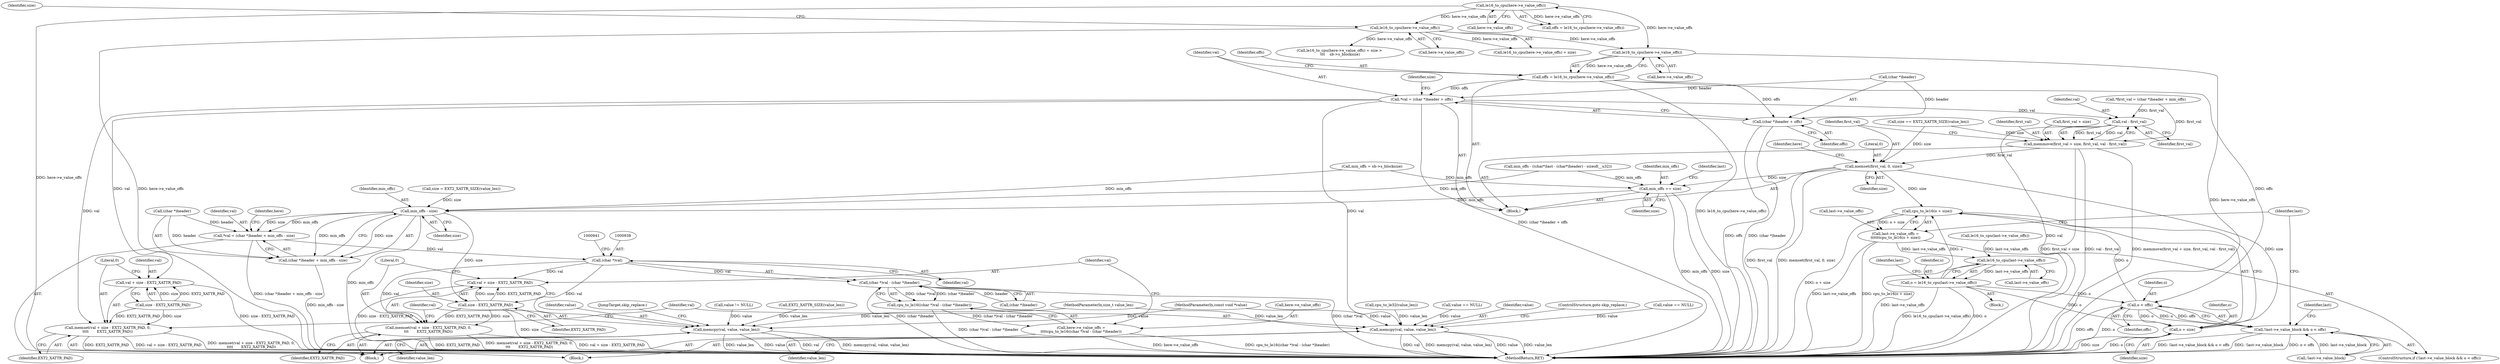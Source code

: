digraph "0_linux_be0726d33cb8f411945884664924bed3cb8c70ee_10@pointer" {
"1000762" [label="(Call,le16_to_cpu(here->e_value_offs))"];
"1000501" [label="(Call,le16_to_cpu(here->e_value_offs))"];
"1000323" [label="(Call,le16_to_cpu(here->e_value_offs))"];
"1000760" [label="(Call,offs = le16_to_cpu(here->e_value_offs))"];
"1000767" [label="(Call,*val = (char *)header + offs)"];
"1000794" [label="(Call,memset(val + size - EXT2_XATTR_PAD, 0,\n\t\t\t\t       EXT2_XATTR_PAD))"];
"1000795" [label="(Call,val + size - EXT2_XATTR_PAD)"];
"1000802" [label="(Call,memcpy(val, value, value_len))"];
"1000812" [label="(Call,val - first_val)"];
"1000807" [label="(Call,memmove(first_val + size, first_val, val - first_val))"];
"1000815" [label="(Call,memset(first_val, 0, size))"];
"1000824" [label="(Call,min_offs += size)"];
"1000928" [label="(Call,min_offs - size)"];
"1000922" [label="(Call,*val = (char *)header + min_offs - size)"];
"1000937" [label="(Call,(char *)val)"];
"1000936" [label="(Call,(char *)val - (char *)header)"];
"1000935" [label="(Call,cpu_to_le16((char *)val - (char *)header))"];
"1000931" [label="(Call,here->e_value_offs =\n\t\t\t\tcpu_to_le16((char *)val - (char *)header))"];
"1000943" [label="(Call,memset(val + size - EXT2_XATTR_PAD, 0,\n\t\t\t       EXT2_XATTR_PAD))"];
"1000944" [label="(Call,val + size - EXT2_XATTR_PAD)"];
"1000951" [label="(Call,memcpy(val, value, value_len))"];
"1000924" [label="(Call,(char *)header + min_offs - size)"];
"1000946" [label="(Call,size - EXT2_XATTR_PAD)"];
"1000858" [label="(Call,cpu_to_le16(o + size))"];
"1000854" [label="(Call,last->e_value_offs =\n\t\t\t\t\t\tcpu_to_le16(o + size))"];
"1000841" [label="(Call,le16_to_cpu(last->e_value_offs))"];
"1000839" [label="(Call,o = le16_to_cpu(last->e_value_offs))"];
"1000851" [label="(Call,o < offs)"];
"1000846" [label="(Call,!last->e_value_block && o < offs)"];
"1000859" [label="(Call,o + size)"];
"1000769" [label="(Call,(char *)header + offs)"];
"1000849" [label="(Identifier,last)"];
"1000499" [label="(Call,le16_to_cpu(here->e_value_offs) + size > \n\t\t\t    sb->s_blocksize)"];
"1000801" [label="(Identifier,EXT2_XATTR_PAD)"];
"1000944" [label="(Call,val + size - EXT2_XATTR_PAD)"];
"1000924" [label="(Call,(char *)header + min_offs - size)"];
"1000828" [label="(Identifier,last)"];
"1000936" [label="(Call,(char *)val - (char *)header)"];
"1000750" [label="(Block,)"];
"1000806" [label="(ControlStructure,goto skip_replace;)"];
"1000851" [label="(Call,o < offs)"];
"1000858" [label="(Call,cpu_to_le16(o + size))"];
"1000953" [label="(Identifier,value)"];
"1000847" [label="(Call,!last->e_value_block)"];
"1000861" [label="(Identifier,size)"];
"1000939" [label="(Identifier,val)"];
"1000855" [label="(Call,last->e_value_offs)"];
"1000955" [label="(JumpTarget,skip_replace:)"];
"1000465" [label="(Call,value == NULL)"];
"1000762" [label="(Call,le16_to_cpu(here->e_value_offs))"];
"1000818" [label="(Identifier,size)"];
"1000761" [label="(Identifier,offs)"];
"1000951" [label="(Call,memcpy(val, value, value_len))"];
"1000923" [label="(Identifier,val)"];
"1000937" [label="(Call,(char *)val)"];
"1000945" [label="(Identifier,val)"];
"1000925" [label="(Call,(char *)header)"];
"1000950" [label="(Identifier,EXT2_XATTR_PAD)"];
"1000932" [label="(Call,here->e_value_offs)"];
"1000952" [label="(Identifier,val)"];
"1000943" [label="(Call,memset(val + size - EXT2_XATTR_PAD, 0,\n\t\t\t       EXT2_XATTR_PAD))"];
"1000922" [label="(Call,*val = (char *)header + min_offs - size)"];
"1000813" [label="(Identifier,val)"];
"1000502" [label="(Call,here->e_value_offs)"];
"1000933" [label="(Identifier,here)"];
"1000935" [label="(Call,cpu_to_le16((char *)val - (char *)header))"];
"1000783" [label="(Call,size == EXT2_XATTR_SIZE(value_len))"];
"1000767" [label="(Call,*val = (char *)header + offs)"];
"1000903" [label="(Call,value != NULL)"];
"1000853" [label="(Identifier,offs)"];
"1000860" [label="(Identifier,o)"];
"1000821" [label="(Identifier,here)"];
"1000811" [label="(Identifier,first_val)"];
"1000769" [label="(Call,(char *)header + offs)"];
"1000919" [label="(Call,EXT2_XATTR_SIZE(value_len))"];
"1000323" [label="(Call,le16_to_cpu(here->e_value_offs))"];
"1000773" [label="(Identifier,offs)"];
"1000796" [label="(Identifier,val)"];
"1000814" [label="(Identifier,first_val)"];
"1000808" [label="(Call,first_val + size)"];
"1000854" [label="(Call,last->e_value_offs =\n\t\t\t\t\t\tcpu_to_le16(o + size))"];
"1000501" [label="(Call,le16_to_cpu(here->e_value_offs))"];
"1000841" [label="(Call,le16_to_cpu(last->e_value_offs))"];
"1000840" [label="(Identifier,o)"];
"1000805" [label="(Identifier,value_len)"];
"1000419" [label="(Call,min_offs - ((char*)last - (char*)header) - sizeof(__u32))"];
"1000846" [label="(Call,!last->e_value_block && o < offs)"];
"1000763" [label="(Call,here->e_value_offs)"];
"1000803" [label="(Identifier,val)"];
"1000768" [label="(Identifier,val)"];
"1000500" [label="(Call,le16_to_cpu(here->e_value_offs) + size)"];
"1000931" [label="(Call,here->e_value_offs =\n\t\t\t\tcpu_to_le16((char *)val - (char *)header))"];
"1000760" [label="(Call,offs = le16_to_cpu(here->e_value_offs))"];
"1000795" [label="(Call,val + size - EXT2_XATTR_PAD)"];
"1000915" [label="(Block,)"];
"1000802" [label="(Call,memcpy(val, value, value_len))"];
"1000845" [label="(ControlStructure,if (!last->e_value_block && o < offs))"];
"1000946" [label="(Call,size - EXT2_XATTR_PAD)"];
"1000130" [label="(MethodParameterIn,size_t value_len)"];
"1000505" [label="(Identifier,size)"];
"1000824" [label="(Call,min_offs += size)"];
"1000825" [label="(Identifier,min_offs)"];
"1000929" [label="(Identifier,min_offs)"];
"1000800" [label="(Literal,0)"];
"1000842" [label="(Call,last->e_value_offs)"];
"1000930" [label="(Identifier,size)"];
"1000403" [label="(Call,le16_to_cpu(last->e_value_offs))"];
"1000792" [label="(Call,cpu_to_le32(value_len))"];
"1000859" [label="(Call,o + size)"];
"1000928" [label="(Call,min_offs - size)"];
"1000812" [label="(Call,val - first_val)"];
"1000752" [label="(Call,*first_val = (char *)header + min_offs)"];
"1000787" [label="(Block,)"];
"1000816" [label="(Identifier,first_val)"];
"1000815" [label="(Call,memset(first_val, 0, size))"];
"1000770" [label="(Call,(char *)header)"];
"1000776" [label="(Identifier,size)"];
"1000954" [label="(Identifier,value_len)"];
"1000324" [label="(Call,here->e_value_offs)"];
"1000817" [label="(Literal,0)"];
"1000948" [label="(Identifier,EXT2_XATTR_PAD)"];
"1000797" [label="(Call,size - EXT2_XATTR_PAD)"];
"1000807" [label="(Call,memmove(first_val + size, first_val, val - first_val))"];
"1000839" [label="(Call,o = le16_to_cpu(last->e_value_offs))"];
"1001019" [label="(MethodReturn,RET)"];
"1000917" [label="(Call,size = EXT2_XATTR_SIZE(value_len))"];
"1000949" [label="(Literal,0)"];
"1000794" [label="(Call,memset(val + size - EXT2_XATTR_PAD, 0,\n\t\t\t\t       EXT2_XATTR_PAD))"];
"1000152" [label="(Call,min_offs = sb->s_blocksize)"];
"1000852" [label="(Identifier,o)"];
"1000173" [label="(Call,value == NULL)"];
"1000826" [label="(Identifier,size)"];
"1000940" [label="(Call,(char *)header)"];
"1000804" [label="(Identifier,value)"];
"1000129" [label="(MethodParameterIn,const void *value)"];
"1000321" [label="(Call,offs = le16_to_cpu(here->e_value_offs))"];
"1000947" [label="(Identifier,size)"];
"1000837" [label="(Block,)"];
"1000856" [label="(Identifier,last)"];
"1000863" [label="(Identifier,last)"];
"1000762" -> "1000760"  [label="AST: "];
"1000762" -> "1000763"  [label="CFG: "];
"1000763" -> "1000762"  [label="AST: "];
"1000760" -> "1000762"  [label="CFG: "];
"1000762" -> "1001019"  [label="DDG: here->e_value_offs"];
"1000762" -> "1000760"  [label="DDG: here->e_value_offs"];
"1000501" -> "1000762"  [label="DDG: here->e_value_offs"];
"1000323" -> "1000762"  [label="DDG: here->e_value_offs"];
"1000501" -> "1000500"  [label="AST: "];
"1000501" -> "1000502"  [label="CFG: "];
"1000502" -> "1000501"  [label="AST: "];
"1000505" -> "1000501"  [label="CFG: "];
"1000501" -> "1001019"  [label="DDG: here->e_value_offs"];
"1000501" -> "1000499"  [label="DDG: here->e_value_offs"];
"1000501" -> "1000500"  [label="DDG: here->e_value_offs"];
"1000323" -> "1000501"  [label="DDG: here->e_value_offs"];
"1000323" -> "1000321"  [label="AST: "];
"1000323" -> "1000324"  [label="CFG: "];
"1000324" -> "1000323"  [label="AST: "];
"1000321" -> "1000323"  [label="CFG: "];
"1000323" -> "1001019"  [label="DDG: here->e_value_offs"];
"1000323" -> "1000321"  [label="DDG: here->e_value_offs"];
"1000760" -> "1000750"  [label="AST: "];
"1000761" -> "1000760"  [label="AST: "];
"1000768" -> "1000760"  [label="CFG: "];
"1000760" -> "1001019"  [label="DDG: le16_to_cpu(here->e_value_offs)"];
"1000760" -> "1000767"  [label="DDG: offs"];
"1000760" -> "1000769"  [label="DDG: offs"];
"1000760" -> "1000851"  [label="DDG: offs"];
"1000767" -> "1000750"  [label="AST: "];
"1000767" -> "1000769"  [label="CFG: "];
"1000768" -> "1000767"  [label="AST: "];
"1000769" -> "1000767"  [label="AST: "];
"1000776" -> "1000767"  [label="CFG: "];
"1000767" -> "1001019"  [label="DDG: (char *)header + offs"];
"1000770" -> "1000767"  [label="DDG: header"];
"1000767" -> "1000794"  [label="DDG: val"];
"1000767" -> "1000795"  [label="DDG: val"];
"1000767" -> "1000802"  [label="DDG: val"];
"1000767" -> "1000812"  [label="DDG: val"];
"1000794" -> "1000787"  [label="AST: "];
"1000794" -> "1000801"  [label="CFG: "];
"1000795" -> "1000794"  [label="AST: "];
"1000800" -> "1000794"  [label="AST: "];
"1000801" -> "1000794"  [label="AST: "];
"1000803" -> "1000794"  [label="CFG: "];
"1000794" -> "1001019"  [label="DDG: val + size - EXT2_XATTR_PAD"];
"1000794" -> "1001019"  [label="DDG: memset(val + size - EXT2_XATTR_PAD, 0,\n\t\t\t\t       EXT2_XATTR_PAD)"];
"1000794" -> "1001019"  [label="DDG: EXT2_XATTR_PAD"];
"1000797" -> "1000794"  [label="DDG: size"];
"1000797" -> "1000794"  [label="DDG: EXT2_XATTR_PAD"];
"1000795" -> "1000797"  [label="CFG: "];
"1000796" -> "1000795"  [label="AST: "];
"1000797" -> "1000795"  [label="AST: "];
"1000800" -> "1000795"  [label="CFG: "];
"1000795" -> "1001019"  [label="DDG: size - EXT2_XATTR_PAD"];
"1000797" -> "1000795"  [label="DDG: size"];
"1000797" -> "1000795"  [label="DDG: EXT2_XATTR_PAD"];
"1000802" -> "1000787"  [label="AST: "];
"1000802" -> "1000805"  [label="CFG: "];
"1000803" -> "1000802"  [label="AST: "];
"1000804" -> "1000802"  [label="AST: "];
"1000805" -> "1000802"  [label="AST: "];
"1000806" -> "1000802"  [label="CFG: "];
"1000802" -> "1001019"  [label="DDG: value_len"];
"1000802" -> "1001019"  [label="DDG: val"];
"1000802" -> "1001019"  [label="DDG: memcpy(val, value, value_len)"];
"1000802" -> "1001019"  [label="DDG: value"];
"1000173" -> "1000802"  [label="DDG: value"];
"1000465" -> "1000802"  [label="DDG: value"];
"1000129" -> "1000802"  [label="DDG: value"];
"1000792" -> "1000802"  [label="DDG: value_len"];
"1000130" -> "1000802"  [label="DDG: value_len"];
"1000812" -> "1000807"  [label="AST: "];
"1000812" -> "1000814"  [label="CFG: "];
"1000813" -> "1000812"  [label="AST: "];
"1000814" -> "1000812"  [label="AST: "];
"1000807" -> "1000812"  [label="CFG: "];
"1000812" -> "1001019"  [label="DDG: val"];
"1000812" -> "1000807"  [label="DDG: first_val"];
"1000812" -> "1000807"  [label="DDG: val"];
"1000752" -> "1000812"  [label="DDG: first_val"];
"1000807" -> "1000750"  [label="AST: "];
"1000808" -> "1000807"  [label="AST: "];
"1000811" -> "1000807"  [label="AST: "];
"1000816" -> "1000807"  [label="CFG: "];
"1000807" -> "1001019"  [label="DDG: memmove(first_val + size, first_val, val - first_val)"];
"1000807" -> "1001019"  [label="DDG: first_val + size"];
"1000807" -> "1001019"  [label="DDG: val - first_val"];
"1000752" -> "1000807"  [label="DDG: first_val"];
"1000783" -> "1000807"  [label="DDG: size"];
"1000807" -> "1000815"  [label="DDG: first_val"];
"1000815" -> "1000750"  [label="AST: "];
"1000815" -> "1000818"  [label="CFG: "];
"1000816" -> "1000815"  [label="AST: "];
"1000817" -> "1000815"  [label="AST: "];
"1000818" -> "1000815"  [label="AST: "];
"1000821" -> "1000815"  [label="CFG: "];
"1000815" -> "1001019"  [label="DDG: first_val"];
"1000815" -> "1001019"  [label="DDG: memset(first_val, 0, size)"];
"1000783" -> "1000815"  [label="DDG: size"];
"1000815" -> "1000824"  [label="DDG: size"];
"1000815" -> "1000858"  [label="DDG: size"];
"1000815" -> "1000859"  [label="DDG: size"];
"1000824" -> "1000750"  [label="AST: "];
"1000824" -> "1000826"  [label="CFG: "];
"1000825" -> "1000824"  [label="AST: "];
"1000826" -> "1000824"  [label="AST: "];
"1000828" -> "1000824"  [label="CFG: "];
"1000824" -> "1001019"  [label="DDG: size"];
"1000824" -> "1001019"  [label="DDG: min_offs"];
"1000419" -> "1000824"  [label="DDG: min_offs"];
"1000152" -> "1000824"  [label="DDG: min_offs"];
"1000824" -> "1000928"  [label="DDG: min_offs"];
"1000928" -> "1000924"  [label="AST: "];
"1000928" -> "1000930"  [label="CFG: "];
"1000929" -> "1000928"  [label="AST: "];
"1000930" -> "1000928"  [label="AST: "];
"1000924" -> "1000928"  [label="CFG: "];
"1000928" -> "1001019"  [label="DDG: min_offs"];
"1000928" -> "1000922"  [label="DDG: min_offs"];
"1000928" -> "1000922"  [label="DDG: size"];
"1000928" -> "1000924"  [label="DDG: min_offs"];
"1000928" -> "1000924"  [label="DDG: size"];
"1000419" -> "1000928"  [label="DDG: min_offs"];
"1000152" -> "1000928"  [label="DDG: min_offs"];
"1000917" -> "1000928"  [label="DDG: size"];
"1000928" -> "1000946"  [label="DDG: size"];
"1000922" -> "1000915"  [label="AST: "];
"1000922" -> "1000924"  [label="CFG: "];
"1000923" -> "1000922"  [label="AST: "];
"1000924" -> "1000922"  [label="AST: "];
"1000933" -> "1000922"  [label="CFG: "];
"1000922" -> "1001019"  [label="DDG: (char *)header + min_offs - size"];
"1000925" -> "1000922"  [label="DDG: header"];
"1000922" -> "1000937"  [label="DDG: val"];
"1000937" -> "1000936"  [label="AST: "];
"1000937" -> "1000939"  [label="CFG: "];
"1000938" -> "1000937"  [label="AST: "];
"1000939" -> "1000937"  [label="AST: "];
"1000941" -> "1000937"  [label="CFG: "];
"1000937" -> "1000936"  [label="DDG: val"];
"1000937" -> "1000943"  [label="DDG: val"];
"1000937" -> "1000944"  [label="DDG: val"];
"1000937" -> "1000951"  [label="DDG: val"];
"1000936" -> "1000935"  [label="AST: "];
"1000936" -> "1000940"  [label="CFG: "];
"1000940" -> "1000936"  [label="AST: "];
"1000935" -> "1000936"  [label="CFG: "];
"1000936" -> "1001019"  [label="DDG: (char *)val"];
"1000936" -> "1001019"  [label="DDG: (char *)header"];
"1000936" -> "1000935"  [label="DDG: (char *)val"];
"1000936" -> "1000935"  [label="DDG: (char *)header"];
"1000940" -> "1000936"  [label="DDG: header"];
"1000935" -> "1000931"  [label="AST: "];
"1000931" -> "1000935"  [label="CFG: "];
"1000935" -> "1001019"  [label="DDG: (char *)val - (char *)header"];
"1000935" -> "1000931"  [label="DDG: (char *)val - (char *)header"];
"1000931" -> "1000915"  [label="AST: "];
"1000932" -> "1000931"  [label="AST: "];
"1000945" -> "1000931"  [label="CFG: "];
"1000931" -> "1001019"  [label="DDG: cpu_to_le16((char *)val - (char *)header)"];
"1000931" -> "1001019"  [label="DDG: here->e_value_offs"];
"1000943" -> "1000915"  [label="AST: "];
"1000943" -> "1000950"  [label="CFG: "];
"1000944" -> "1000943"  [label="AST: "];
"1000949" -> "1000943"  [label="AST: "];
"1000950" -> "1000943"  [label="AST: "];
"1000952" -> "1000943"  [label="CFG: "];
"1000943" -> "1001019"  [label="DDG: EXT2_XATTR_PAD"];
"1000943" -> "1001019"  [label="DDG: memset(val + size - EXT2_XATTR_PAD, 0,\n\t\t\t       EXT2_XATTR_PAD)"];
"1000943" -> "1001019"  [label="DDG: val + size - EXT2_XATTR_PAD"];
"1000946" -> "1000943"  [label="DDG: size"];
"1000946" -> "1000943"  [label="DDG: EXT2_XATTR_PAD"];
"1000944" -> "1000946"  [label="CFG: "];
"1000945" -> "1000944"  [label="AST: "];
"1000946" -> "1000944"  [label="AST: "];
"1000949" -> "1000944"  [label="CFG: "];
"1000944" -> "1001019"  [label="DDG: size - EXT2_XATTR_PAD"];
"1000946" -> "1000944"  [label="DDG: size"];
"1000946" -> "1000944"  [label="DDG: EXT2_XATTR_PAD"];
"1000951" -> "1000915"  [label="AST: "];
"1000951" -> "1000954"  [label="CFG: "];
"1000952" -> "1000951"  [label="AST: "];
"1000953" -> "1000951"  [label="AST: "];
"1000954" -> "1000951"  [label="AST: "];
"1000955" -> "1000951"  [label="CFG: "];
"1000951" -> "1001019"  [label="DDG: value"];
"1000951" -> "1001019"  [label="DDG: val"];
"1000951" -> "1001019"  [label="DDG: memcpy(val, value, value_len)"];
"1000951" -> "1001019"  [label="DDG: value_len"];
"1000903" -> "1000951"  [label="DDG: value"];
"1000129" -> "1000951"  [label="DDG: value"];
"1000919" -> "1000951"  [label="DDG: value_len"];
"1000130" -> "1000951"  [label="DDG: value_len"];
"1000925" -> "1000924"  [label="AST: "];
"1000924" -> "1001019"  [label="DDG: min_offs - size"];
"1000925" -> "1000924"  [label="DDG: header"];
"1000946" -> "1000948"  [label="CFG: "];
"1000947" -> "1000946"  [label="AST: "];
"1000948" -> "1000946"  [label="AST: "];
"1000946" -> "1001019"  [label="DDG: size"];
"1000858" -> "1000854"  [label="AST: "];
"1000858" -> "1000859"  [label="CFG: "];
"1000859" -> "1000858"  [label="AST: "];
"1000854" -> "1000858"  [label="CFG: "];
"1000858" -> "1001019"  [label="DDG: o + size"];
"1000858" -> "1000854"  [label="DDG: o + size"];
"1000851" -> "1000858"  [label="DDG: o"];
"1000839" -> "1000858"  [label="DDG: o"];
"1000854" -> "1000845"  [label="AST: "];
"1000855" -> "1000854"  [label="AST: "];
"1000863" -> "1000854"  [label="CFG: "];
"1000854" -> "1001019"  [label="DDG: cpu_to_le16(o + size)"];
"1000854" -> "1001019"  [label="DDG: last->e_value_offs"];
"1000854" -> "1000841"  [label="DDG: last->e_value_offs"];
"1000841" -> "1000839"  [label="AST: "];
"1000841" -> "1000842"  [label="CFG: "];
"1000842" -> "1000841"  [label="AST: "];
"1000839" -> "1000841"  [label="CFG: "];
"1000841" -> "1001019"  [label="DDG: last->e_value_offs"];
"1000841" -> "1000839"  [label="DDG: last->e_value_offs"];
"1000403" -> "1000841"  [label="DDG: last->e_value_offs"];
"1000839" -> "1000837"  [label="AST: "];
"1000840" -> "1000839"  [label="AST: "];
"1000849" -> "1000839"  [label="CFG: "];
"1000839" -> "1001019"  [label="DDG: o"];
"1000839" -> "1001019"  [label="DDG: le16_to_cpu(last->e_value_offs)"];
"1000839" -> "1000851"  [label="DDG: o"];
"1000839" -> "1000859"  [label="DDG: o"];
"1000851" -> "1000846"  [label="AST: "];
"1000851" -> "1000853"  [label="CFG: "];
"1000852" -> "1000851"  [label="AST: "];
"1000853" -> "1000851"  [label="AST: "];
"1000846" -> "1000851"  [label="CFG: "];
"1000851" -> "1001019"  [label="DDG: offs"];
"1000851" -> "1001019"  [label="DDG: o"];
"1000851" -> "1000846"  [label="DDG: o"];
"1000851" -> "1000846"  [label="DDG: offs"];
"1000851" -> "1000859"  [label="DDG: o"];
"1000846" -> "1000845"  [label="AST: "];
"1000846" -> "1000847"  [label="CFG: "];
"1000847" -> "1000846"  [label="AST: "];
"1000856" -> "1000846"  [label="CFG: "];
"1000863" -> "1000846"  [label="CFG: "];
"1000846" -> "1001019"  [label="DDG: o < offs"];
"1000846" -> "1001019"  [label="DDG: !last->e_value_block && o < offs"];
"1000846" -> "1001019"  [label="DDG: !last->e_value_block"];
"1000847" -> "1000846"  [label="DDG: last->e_value_block"];
"1000859" -> "1000861"  [label="CFG: "];
"1000860" -> "1000859"  [label="AST: "];
"1000861" -> "1000859"  [label="AST: "];
"1000859" -> "1001019"  [label="DDG: o"];
"1000859" -> "1001019"  [label="DDG: size"];
"1000769" -> "1000773"  [label="CFG: "];
"1000770" -> "1000769"  [label="AST: "];
"1000773" -> "1000769"  [label="AST: "];
"1000769" -> "1001019"  [label="DDG: offs"];
"1000769" -> "1001019"  [label="DDG: (char *)header"];
"1000770" -> "1000769"  [label="DDG: header"];
}
